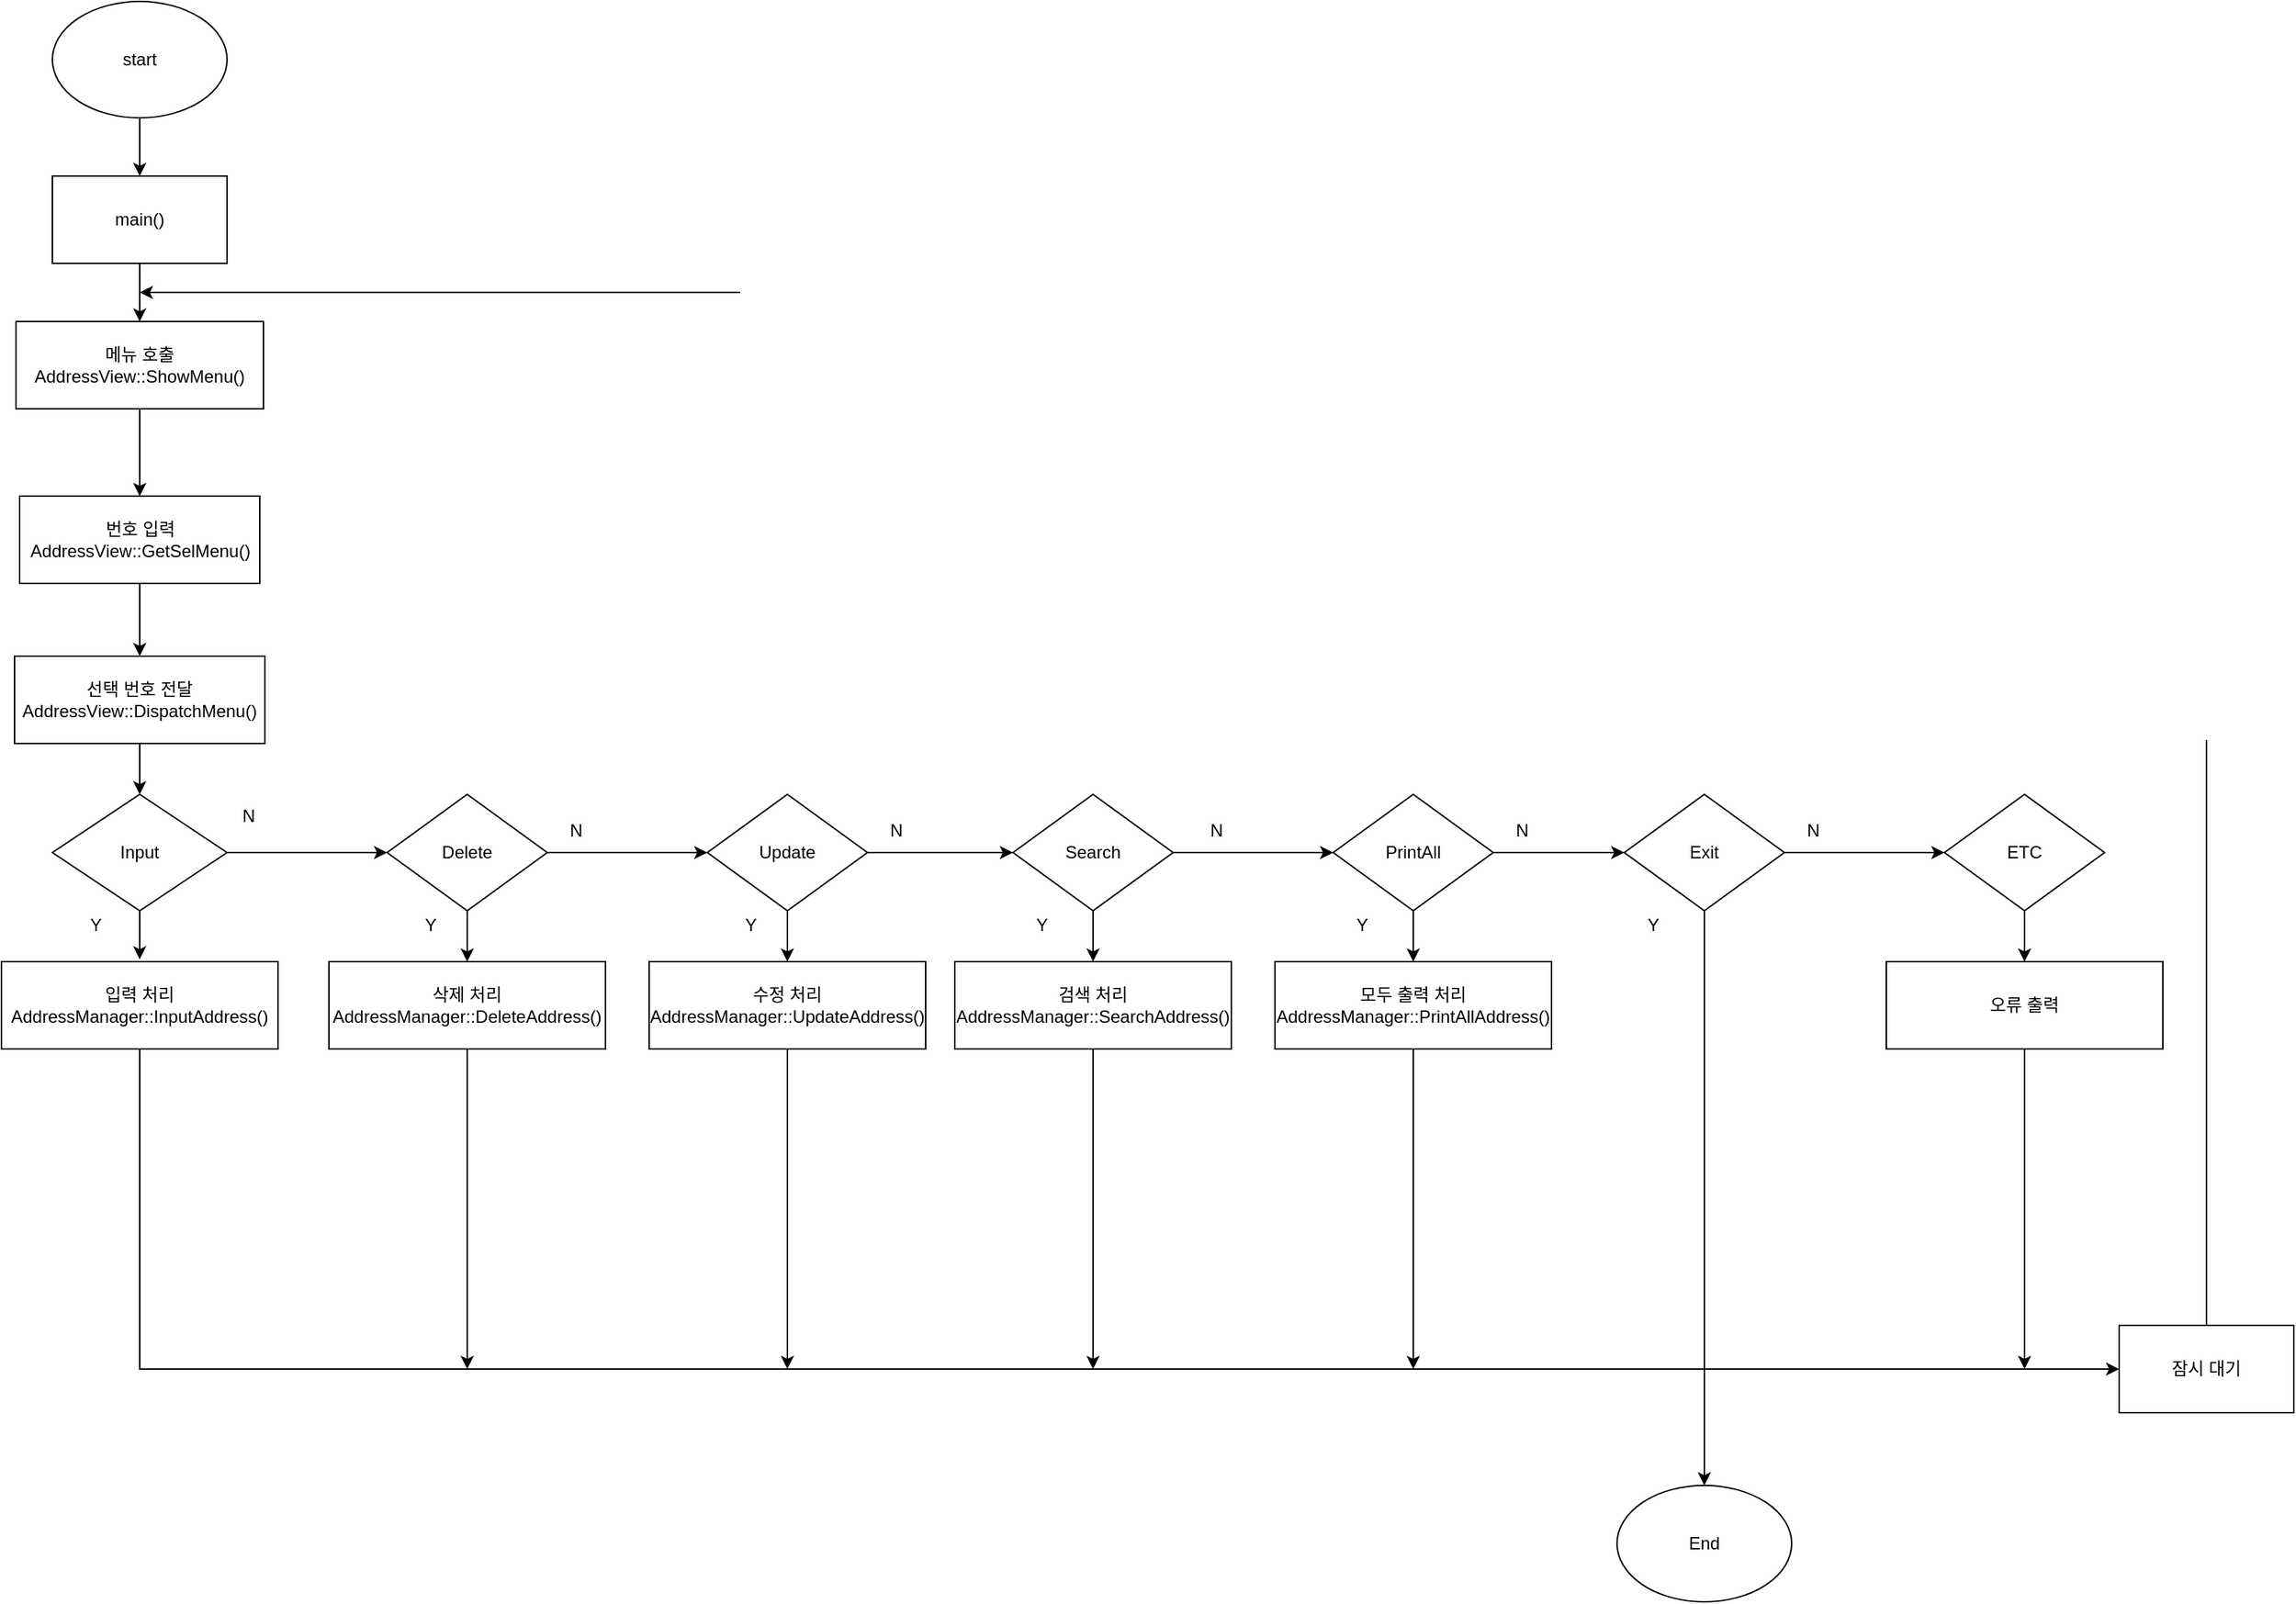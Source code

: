 <mxfile version="13.4.4" type="device"><diagram id="uN0SyocaQt8_c4rhQud8" name="Page-1"><mxGraphModel dx="1385" dy="685" grid="1" gridSize="10" guides="1" tooltips="1" connect="1" arrows="1" fold="1" page="1" pageScale="1" pageWidth="827" pageHeight="1169" math="0" shadow="0"><root><mxCell id="0"/><mxCell id="1" parent="0"/><mxCell id="OPqlDGgND7GAkNvgz-tp-3" style="edgeStyle=orthogonalEdgeStyle;rounded=0;orthogonalLoop=1;jettySize=auto;html=1;entryX=0.5;entryY=0;entryDx=0;entryDy=0;" edge="1" parent="1" source="OPqlDGgND7GAkNvgz-tp-1" target="OPqlDGgND7GAkNvgz-tp-2"><mxGeometry relative="1" as="geometry"/></mxCell><mxCell id="OPqlDGgND7GAkNvgz-tp-1" value="start" style="ellipse;whiteSpace=wrap;html=1;" vertex="1" parent="1"><mxGeometry x="100" y="40" width="120" height="80" as="geometry"/></mxCell><mxCell id="OPqlDGgND7GAkNvgz-tp-7" style="edgeStyle=orthogonalEdgeStyle;rounded=0;orthogonalLoop=1;jettySize=auto;html=1;" edge="1" parent="1" source="OPqlDGgND7GAkNvgz-tp-2" target="OPqlDGgND7GAkNvgz-tp-6"><mxGeometry relative="1" as="geometry"/></mxCell><mxCell id="OPqlDGgND7GAkNvgz-tp-2" value="main()" style="rounded=0;whiteSpace=wrap;html=1;" vertex="1" parent="1"><mxGeometry x="100" y="160" width="120" height="60" as="geometry"/></mxCell><mxCell id="OPqlDGgND7GAkNvgz-tp-9" style="edgeStyle=orthogonalEdgeStyle;rounded=0;orthogonalLoop=1;jettySize=auto;html=1;" edge="1" parent="1" source="OPqlDGgND7GAkNvgz-tp-6" target="OPqlDGgND7GAkNvgz-tp-8"><mxGeometry relative="1" as="geometry"/></mxCell><mxCell id="OPqlDGgND7GAkNvgz-tp-6" value="메뉴 호출&lt;br&gt;AddressView::ShowMenu()" style="rounded=0;whiteSpace=wrap;html=1;" vertex="1" parent="1"><mxGeometry x="75" y="260" width="170" height="60" as="geometry"/></mxCell><mxCell id="OPqlDGgND7GAkNvgz-tp-11" style="edgeStyle=orthogonalEdgeStyle;rounded=0;orthogonalLoop=1;jettySize=auto;html=1;" edge="1" parent="1" source="OPqlDGgND7GAkNvgz-tp-8" target="OPqlDGgND7GAkNvgz-tp-10"><mxGeometry relative="1" as="geometry"/></mxCell><mxCell id="OPqlDGgND7GAkNvgz-tp-8" value="번호 입력&lt;br&gt;AddressView::GetSelMenu()" style="rounded=0;whiteSpace=wrap;html=1;" vertex="1" parent="1"><mxGeometry x="77.5" y="380" width="165" height="60" as="geometry"/></mxCell><mxCell id="OPqlDGgND7GAkNvgz-tp-13" style="edgeStyle=orthogonalEdgeStyle;rounded=0;orthogonalLoop=1;jettySize=auto;html=1;entryX=0.5;entryY=0;entryDx=0;entryDy=0;" edge="1" parent="1" source="OPqlDGgND7GAkNvgz-tp-10" target="OPqlDGgND7GAkNvgz-tp-12"><mxGeometry relative="1" as="geometry"/></mxCell><mxCell id="OPqlDGgND7GAkNvgz-tp-10" value="선택 번호 전달&lt;br&gt;AddressView::DispatchMenu()" style="rounded=0;whiteSpace=wrap;html=1;" vertex="1" parent="1"><mxGeometry x="74" y="490" width="172" height="60" as="geometry"/></mxCell><mxCell id="OPqlDGgND7GAkNvgz-tp-15" style="edgeStyle=orthogonalEdgeStyle;rounded=0;orthogonalLoop=1;jettySize=auto;html=1;entryX=0.5;entryY=-0.027;entryDx=0;entryDy=0;entryPerimeter=0;" edge="1" parent="1" source="OPqlDGgND7GAkNvgz-tp-12" target="OPqlDGgND7GAkNvgz-tp-14"><mxGeometry relative="1" as="geometry"/></mxCell><mxCell id="OPqlDGgND7GAkNvgz-tp-19" style="edgeStyle=orthogonalEdgeStyle;rounded=0;orthogonalLoop=1;jettySize=auto;html=1;entryX=0;entryY=0.5;entryDx=0;entryDy=0;" edge="1" parent="1" source="OPqlDGgND7GAkNvgz-tp-12" target="OPqlDGgND7GAkNvgz-tp-18"><mxGeometry relative="1" as="geometry"/></mxCell><mxCell id="OPqlDGgND7GAkNvgz-tp-12" value="Input" style="rhombus;whiteSpace=wrap;html=1;" vertex="1" parent="1"><mxGeometry x="100" y="585" width="120" height="80" as="geometry"/></mxCell><mxCell id="OPqlDGgND7GAkNvgz-tp-55" style="edgeStyle=orthogonalEdgeStyle;rounded=0;orthogonalLoop=1;jettySize=auto;html=1;entryX=0;entryY=0.5;entryDx=0;entryDy=0;" edge="1" parent="1" source="OPqlDGgND7GAkNvgz-tp-14" target="OPqlDGgND7GAkNvgz-tp-53"><mxGeometry relative="1" as="geometry"><Array as="points"><mxPoint x="160" y="980"/></Array></mxGeometry></mxCell><mxCell id="OPqlDGgND7GAkNvgz-tp-14" value="입력 처리&lt;br&gt;AddressManager::InputAddress()" style="rounded=0;whiteSpace=wrap;html=1;" vertex="1" parent="1"><mxGeometry x="65" y="700" width="190" height="60" as="geometry"/></mxCell><mxCell id="OPqlDGgND7GAkNvgz-tp-16" value="Y" style="text;html=1;strokeColor=none;fillColor=none;align=center;verticalAlign=middle;whiteSpace=wrap;rounded=0;" vertex="1" parent="1"><mxGeometry x="110" y="665" width="40" height="20" as="geometry"/></mxCell><mxCell id="OPqlDGgND7GAkNvgz-tp-17" value="N" style="text;html=1;strokeColor=none;fillColor=none;align=center;verticalAlign=middle;whiteSpace=wrap;rounded=0;" vertex="1" parent="1"><mxGeometry x="215" y="590" width="40" height="20" as="geometry"/></mxCell><mxCell id="OPqlDGgND7GAkNvgz-tp-21" style="edgeStyle=orthogonalEdgeStyle;rounded=0;orthogonalLoop=1;jettySize=auto;html=1;entryX=0.5;entryY=0;entryDx=0;entryDy=0;" edge="1" parent="1" source="OPqlDGgND7GAkNvgz-tp-18" target="OPqlDGgND7GAkNvgz-tp-20"><mxGeometry relative="1" as="geometry"/></mxCell><mxCell id="OPqlDGgND7GAkNvgz-tp-25" style="edgeStyle=orthogonalEdgeStyle;rounded=0;orthogonalLoop=1;jettySize=auto;html=1;entryX=0;entryY=0.5;entryDx=0;entryDy=0;" edge="1" parent="1" source="OPqlDGgND7GAkNvgz-tp-18" target="OPqlDGgND7GAkNvgz-tp-24"><mxGeometry relative="1" as="geometry"/></mxCell><mxCell id="OPqlDGgND7GAkNvgz-tp-18" value="Delete" style="rhombus;whiteSpace=wrap;html=1;" vertex="1" parent="1"><mxGeometry x="330" y="585" width="110" height="80" as="geometry"/></mxCell><mxCell id="OPqlDGgND7GAkNvgz-tp-56" style="edgeStyle=orthogonalEdgeStyle;rounded=0;orthogonalLoop=1;jettySize=auto;html=1;" edge="1" parent="1" source="OPqlDGgND7GAkNvgz-tp-20"><mxGeometry relative="1" as="geometry"><mxPoint x="385" y="980" as="targetPoint"/></mxGeometry></mxCell><mxCell id="OPqlDGgND7GAkNvgz-tp-20" value="삭제 처리&lt;br&gt;AddressManager::DeleteAddress()" style="rounded=0;whiteSpace=wrap;html=1;" vertex="1" parent="1"><mxGeometry x="290" y="700" width="190" height="60" as="geometry"/></mxCell><mxCell id="OPqlDGgND7GAkNvgz-tp-22" value="Y" style="text;html=1;strokeColor=none;fillColor=none;align=center;verticalAlign=middle;whiteSpace=wrap;rounded=0;" vertex="1" parent="1"><mxGeometry x="340" y="665" width="40" height="20" as="geometry"/></mxCell><mxCell id="OPqlDGgND7GAkNvgz-tp-23" value="N" style="text;html=1;strokeColor=none;fillColor=none;align=center;verticalAlign=middle;whiteSpace=wrap;rounded=0;" vertex="1" parent="1"><mxGeometry x="440" y="600" width="40" height="20" as="geometry"/></mxCell><mxCell id="OPqlDGgND7GAkNvgz-tp-27" style="edgeStyle=orthogonalEdgeStyle;rounded=0;orthogonalLoop=1;jettySize=auto;html=1;entryX=0.5;entryY=0;entryDx=0;entryDy=0;" edge="1" parent="1" source="OPqlDGgND7GAkNvgz-tp-24" target="OPqlDGgND7GAkNvgz-tp-26"><mxGeometry relative="1" as="geometry"/></mxCell><mxCell id="OPqlDGgND7GAkNvgz-tp-30" style="edgeStyle=orthogonalEdgeStyle;rounded=0;orthogonalLoop=1;jettySize=auto;html=1;entryX=0;entryY=0.5;entryDx=0;entryDy=0;" edge="1" parent="1" source="OPqlDGgND7GAkNvgz-tp-24" target="OPqlDGgND7GAkNvgz-tp-29"><mxGeometry relative="1" as="geometry"/></mxCell><mxCell id="OPqlDGgND7GAkNvgz-tp-24" value="Update" style="rhombus;whiteSpace=wrap;html=1;" vertex="1" parent="1"><mxGeometry x="550" y="585" width="110" height="80" as="geometry"/></mxCell><mxCell id="OPqlDGgND7GAkNvgz-tp-57" style="edgeStyle=orthogonalEdgeStyle;rounded=0;orthogonalLoop=1;jettySize=auto;html=1;" edge="1" parent="1" source="OPqlDGgND7GAkNvgz-tp-26"><mxGeometry relative="1" as="geometry"><mxPoint x="605" y="980" as="targetPoint"/></mxGeometry></mxCell><mxCell id="OPqlDGgND7GAkNvgz-tp-26" value="수정 처리&lt;br&gt;AddressManager::UpdateAddress()" style="rounded=0;whiteSpace=wrap;html=1;" vertex="1" parent="1"><mxGeometry x="510" y="700" width="190" height="60" as="geometry"/></mxCell><mxCell id="OPqlDGgND7GAkNvgz-tp-28" value="Y" style="text;html=1;strokeColor=none;fillColor=none;align=center;verticalAlign=middle;whiteSpace=wrap;rounded=0;" vertex="1" parent="1"><mxGeometry x="560" y="665" width="40" height="20" as="geometry"/></mxCell><mxCell id="OPqlDGgND7GAkNvgz-tp-33" style="edgeStyle=orthogonalEdgeStyle;rounded=0;orthogonalLoop=1;jettySize=auto;html=1;entryX=0.5;entryY=0;entryDx=0;entryDy=0;" edge="1" parent="1" source="OPqlDGgND7GAkNvgz-tp-29" target="OPqlDGgND7GAkNvgz-tp-32"><mxGeometry relative="1" as="geometry"/></mxCell><mxCell id="OPqlDGgND7GAkNvgz-tp-36" style="edgeStyle=orthogonalEdgeStyle;rounded=0;orthogonalLoop=1;jettySize=auto;html=1;entryX=0;entryY=0.5;entryDx=0;entryDy=0;" edge="1" parent="1" source="OPqlDGgND7GAkNvgz-tp-29" target="OPqlDGgND7GAkNvgz-tp-35"><mxGeometry relative="1" as="geometry"/></mxCell><mxCell id="OPqlDGgND7GAkNvgz-tp-29" value="Search" style="rhombus;whiteSpace=wrap;html=1;" vertex="1" parent="1"><mxGeometry x="760" y="585" width="110" height="80" as="geometry"/></mxCell><mxCell id="OPqlDGgND7GAkNvgz-tp-31" value="N" style="text;html=1;strokeColor=none;fillColor=none;align=center;verticalAlign=middle;whiteSpace=wrap;rounded=0;" vertex="1" parent="1"><mxGeometry x="660" y="600" width="40" height="20" as="geometry"/></mxCell><mxCell id="OPqlDGgND7GAkNvgz-tp-58" style="edgeStyle=orthogonalEdgeStyle;rounded=0;orthogonalLoop=1;jettySize=auto;html=1;" edge="1" parent="1" source="OPqlDGgND7GAkNvgz-tp-32"><mxGeometry relative="1" as="geometry"><mxPoint x="815" y="980" as="targetPoint"/></mxGeometry></mxCell><mxCell id="OPqlDGgND7GAkNvgz-tp-32" value="검색 처리&lt;br&gt;AddressManager::SearchAddress()" style="rounded=0;whiteSpace=wrap;html=1;" vertex="1" parent="1"><mxGeometry x="720" y="700" width="190" height="60" as="geometry"/></mxCell><mxCell id="OPqlDGgND7GAkNvgz-tp-34" value="Y" style="text;html=1;strokeColor=none;fillColor=none;align=center;verticalAlign=middle;whiteSpace=wrap;rounded=0;" vertex="1" parent="1"><mxGeometry x="760" y="665" width="40" height="20" as="geometry"/></mxCell><mxCell id="OPqlDGgND7GAkNvgz-tp-38" style="edgeStyle=orthogonalEdgeStyle;rounded=0;orthogonalLoop=1;jettySize=auto;html=1;entryX=0.5;entryY=0;entryDx=0;entryDy=0;" edge="1" parent="1" source="OPqlDGgND7GAkNvgz-tp-35" target="OPqlDGgND7GAkNvgz-tp-37"><mxGeometry relative="1" as="geometry"/></mxCell><mxCell id="OPqlDGgND7GAkNvgz-tp-42" style="edgeStyle=orthogonalEdgeStyle;rounded=0;orthogonalLoop=1;jettySize=auto;html=1;entryX=0;entryY=0.5;entryDx=0;entryDy=0;" edge="1" parent="1" source="OPqlDGgND7GAkNvgz-tp-35" target="OPqlDGgND7GAkNvgz-tp-41"><mxGeometry relative="1" as="geometry"/></mxCell><mxCell id="OPqlDGgND7GAkNvgz-tp-35" value="PrintAll" style="rhombus;whiteSpace=wrap;html=1;" vertex="1" parent="1"><mxGeometry x="980" y="585" width="110" height="80" as="geometry"/></mxCell><mxCell id="OPqlDGgND7GAkNvgz-tp-59" style="edgeStyle=orthogonalEdgeStyle;rounded=0;orthogonalLoop=1;jettySize=auto;html=1;" edge="1" parent="1" source="OPqlDGgND7GAkNvgz-tp-37"><mxGeometry relative="1" as="geometry"><mxPoint x="1035" y="980" as="targetPoint"/></mxGeometry></mxCell><mxCell id="OPqlDGgND7GAkNvgz-tp-37" value="모두 출력 처리&lt;br&gt;AddressManager::PrintAllAddress()" style="rounded=0;whiteSpace=wrap;html=1;" vertex="1" parent="1"><mxGeometry x="940" y="700" width="190" height="60" as="geometry"/></mxCell><mxCell id="OPqlDGgND7GAkNvgz-tp-39" value="Y" style="text;html=1;strokeColor=none;fillColor=none;align=center;verticalAlign=middle;whiteSpace=wrap;rounded=0;" vertex="1" parent="1"><mxGeometry x="980" y="665" width="40" height="20" as="geometry"/></mxCell><mxCell id="OPqlDGgND7GAkNvgz-tp-40" value="N" style="text;html=1;strokeColor=none;fillColor=none;align=center;verticalAlign=middle;whiteSpace=wrap;rounded=0;" vertex="1" parent="1"><mxGeometry x="880" y="600" width="40" height="20" as="geometry"/></mxCell><mxCell id="OPqlDGgND7GAkNvgz-tp-44" style="edgeStyle=orthogonalEdgeStyle;rounded=0;orthogonalLoop=1;jettySize=auto;html=1;entryX=0.5;entryY=0;entryDx=0;entryDy=0;" edge="1" parent="1" source="OPqlDGgND7GAkNvgz-tp-41" target="OPqlDGgND7GAkNvgz-tp-52"><mxGeometry relative="1" as="geometry"><mxPoint x="1235" y="700" as="targetPoint"/></mxGeometry></mxCell><mxCell id="OPqlDGgND7GAkNvgz-tp-49" style="edgeStyle=orthogonalEdgeStyle;rounded=0;orthogonalLoop=1;jettySize=auto;html=1;entryX=0;entryY=0.5;entryDx=0;entryDy=0;" edge="1" parent="1" source="OPqlDGgND7GAkNvgz-tp-41" target="OPqlDGgND7GAkNvgz-tp-47"><mxGeometry relative="1" as="geometry"/></mxCell><mxCell id="OPqlDGgND7GAkNvgz-tp-41" value="Exit" style="rhombus;whiteSpace=wrap;html=1;" vertex="1" parent="1"><mxGeometry x="1180" y="585" width="110" height="80" as="geometry"/></mxCell><mxCell id="OPqlDGgND7GAkNvgz-tp-45" value="Y" style="text;html=1;strokeColor=none;fillColor=none;align=center;verticalAlign=middle;whiteSpace=wrap;rounded=0;" vertex="1" parent="1"><mxGeometry x="1180" y="665" width="40" height="20" as="geometry"/></mxCell><mxCell id="OPqlDGgND7GAkNvgz-tp-46" value="N" style="text;html=1;strokeColor=none;fillColor=none;align=center;verticalAlign=middle;whiteSpace=wrap;rounded=0;" vertex="1" parent="1"><mxGeometry x="1090" y="600" width="40" height="20" as="geometry"/></mxCell><mxCell id="OPqlDGgND7GAkNvgz-tp-50" style="edgeStyle=orthogonalEdgeStyle;rounded=0;orthogonalLoop=1;jettySize=auto;html=1;" edge="1" parent="1" source="OPqlDGgND7GAkNvgz-tp-47" target="OPqlDGgND7GAkNvgz-tp-48"><mxGeometry relative="1" as="geometry"/></mxCell><mxCell id="OPqlDGgND7GAkNvgz-tp-47" value="ETC" style="rhombus;whiteSpace=wrap;html=1;" vertex="1" parent="1"><mxGeometry x="1400" y="585" width="110" height="80" as="geometry"/></mxCell><mxCell id="OPqlDGgND7GAkNvgz-tp-60" style="edgeStyle=orthogonalEdgeStyle;rounded=0;orthogonalLoop=1;jettySize=auto;html=1;" edge="1" parent="1" source="OPqlDGgND7GAkNvgz-tp-48"><mxGeometry relative="1" as="geometry"><mxPoint x="1455" y="980" as="targetPoint"/></mxGeometry></mxCell><mxCell id="OPqlDGgND7GAkNvgz-tp-48" value="오류 출력" style="rounded=0;whiteSpace=wrap;html=1;" vertex="1" parent="1"><mxGeometry x="1360" y="700" width="190" height="60" as="geometry"/></mxCell><mxCell id="OPqlDGgND7GAkNvgz-tp-51" value="N" style="text;html=1;strokeColor=none;fillColor=none;align=center;verticalAlign=middle;whiteSpace=wrap;rounded=0;" vertex="1" parent="1"><mxGeometry x="1290" y="600" width="40" height="20" as="geometry"/></mxCell><mxCell id="OPqlDGgND7GAkNvgz-tp-52" value="End" style="ellipse;whiteSpace=wrap;html=1;" vertex="1" parent="1"><mxGeometry x="1175" y="1060" width="120" height="80" as="geometry"/></mxCell><mxCell id="OPqlDGgND7GAkNvgz-tp-61" style="edgeStyle=orthogonalEdgeStyle;rounded=0;orthogonalLoop=1;jettySize=auto;html=1;" edge="1" parent="1" source="OPqlDGgND7GAkNvgz-tp-53"><mxGeometry relative="1" as="geometry"><mxPoint x="160" y="240" as="targetPoint"/><Array as="points"><mxPoint x="1580" y="240"/></Array></mxGeometry></mxCell><mxCell id="OPqlDGgND7GAkNvgz-tp-53" value="잠시 대기" style="rounded=0;whiteSpace=wrap;html=1;" vertex="1" parent="1"><mxGeometry x="1520" y="950" width="120" height="60" as="geometry"/></mxCell></root></mxGraphModel></diagram></mxfile>